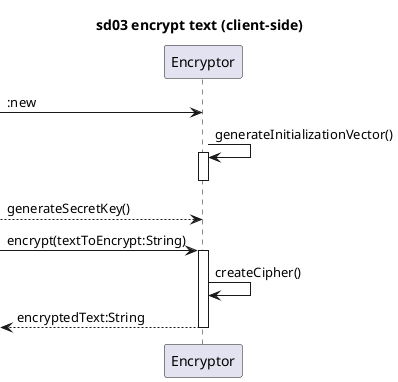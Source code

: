 @startuml
title sd03 encrypt text (client-side)

create Encryptor

 -> Encryptor: :new
Encryptor -> Encryptor: generateInitializationVector()
activate Encryptor
deactivate Encryptor


--> Encryptor: generateSecretKey()
-> Encryptor: encrypt(textToEncrypt:String)
activate Encryptor
Encryptor -> Encryptor: createCipher()
 <-- Encryptor : encryptedText:String
deactivate Encryptor



@enduml